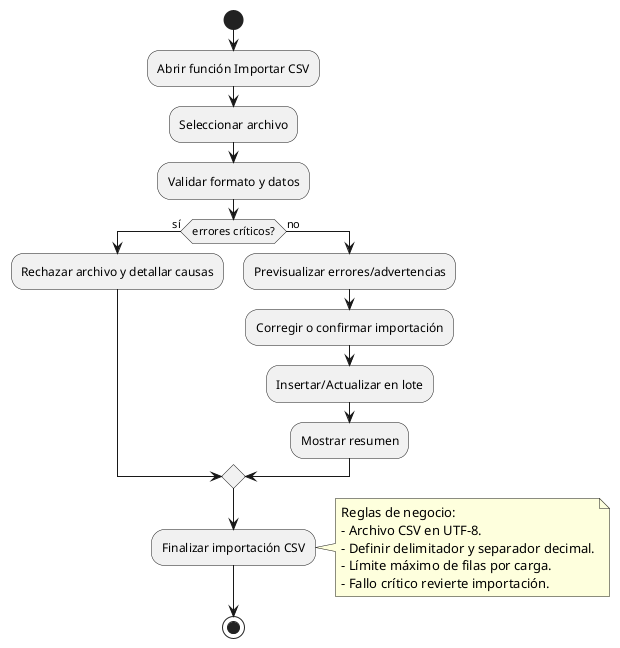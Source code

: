 @startuml CU09_ImportarCSV
|Administrador|
start
:Abrir función Importar CSV;
:Seleccionar archivo;
:Validar formato y datos;
if (errores críticos?) then (sí)
  :Rechazar archivo y detallar causas;
else (no)
  :Previsualizar errores/advertencias;
  :Corregir o confirmar importación;
  :Insertar/Actualizar en lote;
  :Mostrar resumen;
endif

:Finalizar importación CSV;
note right
  Reglas de negocio:
  - Archivo CSV en UTF-8.
  - Definir delimitador y separador decimal.
  - Límite máximo de filas por carga.
  - Fallo crítico revierte importación.
end note

stop
@enduml

